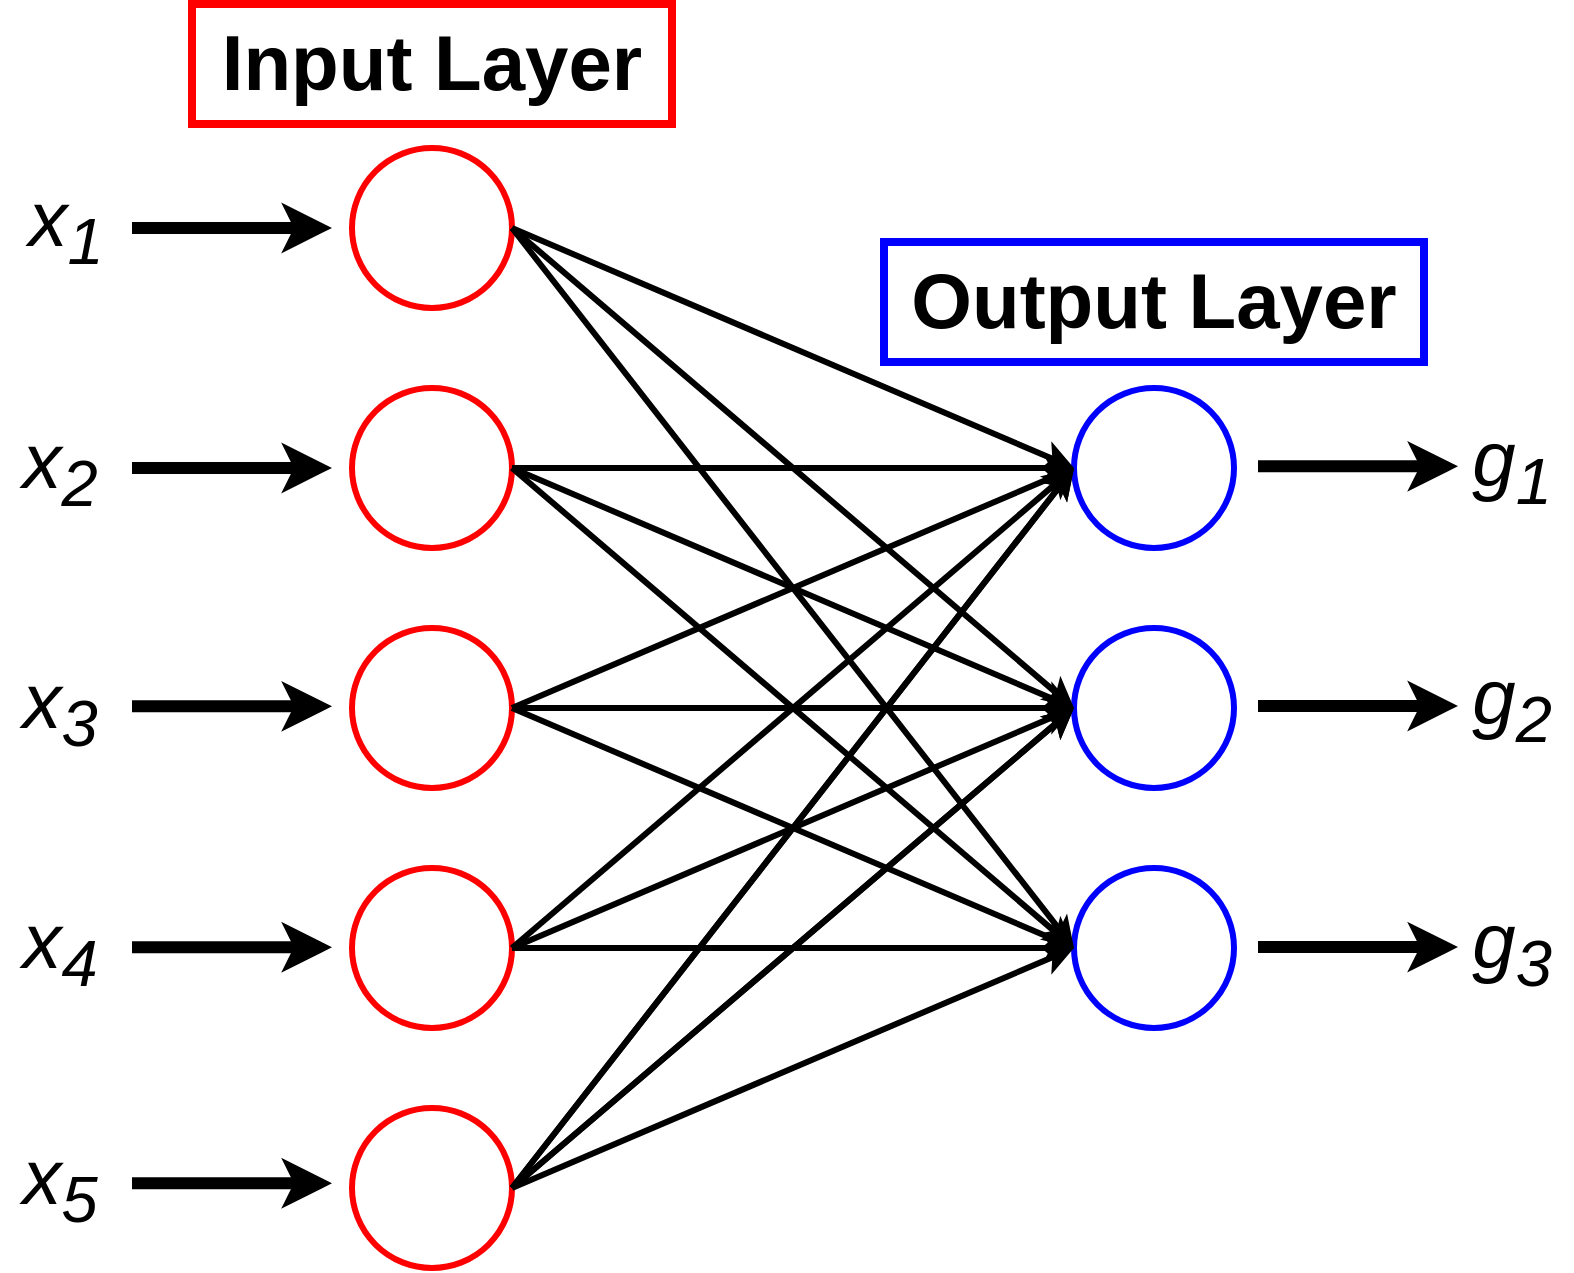 <mxfile version="23.1.1" type="onedrive">
  <diagram name="Page-1" id="-Y9mCqrMCk_B35kamgIp">
    <mxGraphModel grid="1" page="0" gridSize="10" guides="1" tooltips="1" connect="1" arrows="1" fold="1" pageScale="1" pageWidth="4681" pageHeight="3300" math="0" shadow="0">
      <root>
        <mxCell id="0" />
        <mxCell id="1" parent="0" />
        <mxCell id="fBSjaDLgBEcMPAUGJYzt-58" value="" style="rounded=0;whiteSpace=wrap;html=1;strokeColor=#0000ff;strokeWidth=4;" vertex="1" parent="1">
          <mxGeometry x="586" y="87" width="270" height="60" as="geometry" />
        </mxCell>
        <mxCell id="fBSjaDLgBEcMPAUGJYzt-57" value="" style="rounded=0;whiteSpace=wrap;html=1;strokeColor=#ff0000;strokeWidth=4;" vertex="1" parent="1">
          <mxGeometry x="240" y="-32" width="240" height="60" as="geometry" />
        </mxCell>
        <mxCell id="fBSjaDLgBEcMPAUGJYzt-1" value="" style="ellipse;whiteSpace=wrap;html=1;aspect=fixed;strokeWidth=3;strokeColor=#ff0000;" vertex="1" parent="1">
          <mxGeometry x="320" y="40" width="80" height="80" as="geometry" />
        </mxCell>
        <mxCell id="fBSjaDLgBEcMPAUGJYzt-2" value="" style="ellipse;whiteSpace=wrap;html=1;aspect=fixed;strokeWidth=3;strokeColor=#ff0000;" vertex="1" parent="1">
          <mxGeometry x="320" y="160" width="80" height="80" as="geometry" />
        </mxCell>
        <mxCell id="fBSjaDLgBEcMPAUGJYzt-3" value="" style="ellipse;whiteSpace=wrap;html=1;aspect=fixed;strokeWidth=3;strokeColor=#ff0000;" vertex="1" parent="1">
          <mxGeometry x="320" y="280" width="80" height="80" as="geometry" />
        </mxCell>
        <mxCell id="fBSjaDLgBEcMPAUGJYzt-4" value="" style="ellipse;whiteSpace=wrap;html=1;aspect=fixed;strokeWidth=3;strokeColor=#ff0000;" vertex="1" parent="1">
          <mxGeometry x="320" y="520" width="80" height="80" as="geometry" />
        </mxCell>
        <mxCell id="fBSjaDLgBEcMPAUGJYzt-7" value="" style="endArrow=classic;html=1;rounded=0;strokeWidth=6;" edge="1" parent="1">
          <mxGeometry width="50" height="50" relative="1" as="geometry">
            <mxPoint x="210" y="80" as="sourcePoint" />
            <mxPoint x="310" y="80" as="targetPoint" />
          </mxGeometry>
        </mxCell>
        <mxCell id="fBSjaDLgBEcMPAUGJYzt-8" value="" style="endArrow=classic;html=1;rounded=0;strokeWidth=6;" edge="1" parent="1">
          <mxGeometry width="50" height="50" relative="1" as="geometry">
            <mxPoint x="210" y="200" as="sourcePoint" />
            <mxPoint x="310" y="200" as="targetPoint" />
          </mxGeometry>
        </mxCell>
        <mxCell id="fBSjaDLgBEcMPAUGJYzt-9" value="" style="endArrow=classic;html=1;rounded=0;strokeWidth=6;" edge="1" parent="1">
          <mxGeometry width="50" height="50" relative="1" as="geometry">
            <mxPoint x="210" y="319.17" as="sourcePoint" />
            <mxPoint x="310" y="319.17" as="targetPoint" />
          </mxGeometry>
        </mxCell>
        <mxCell id="fBSjaDLgBEcMPAUGJYzt-10" value="" style="endArrow=classic;html=1;rounded=0;strokeWidth=6;" edge="1" parent="1">
          <mxGeometry width="50" height="50" relative="1" as="geometry">
            <mxPoint x="210" y="439.64" as="sourcePoint" />
            <mxPoint x="310" y="439.64" as="targetPoint" />
          </mxGeometry>
        </mxCell>
        <mxCell id="fBSjaDLgBEcMPAUGJYzt-11" value="" style="ellipse;whiteSpace=wrap;html=1;aspect=fixed;strokeWidth=3;strokeColor=#0000ff;" vertex="1" parent="1">
          <mxGeometry x="681" y="160" width="80" height="80" as="geometry" />
        </mxCell>
        <mxCell id="fBSjaDLgBEcMPAUGJYzt-12" value="" style="ellipse;whiteSpace=wrap;html=1;aspect=fixed;strokeWidth=3;strokeColor=#0000ff;" vertex="1" parent="1">
          <mxGeometry x="681" y="280" width="80" height="80" as="geometry" />
        </mxCell>
        <mxCell id="fBSjaDLgBEcMPAUGJYzt-13" value="" style="ellipse;whiteSpace=wrap;html=1;aspect=fixed;strokeWidth=3;strokeColor=#0000ff;" vertex="1" parent="1">
          <mxGeometry x="681" y="400" width="80" height="80" as="geometry" />
        </mxCell>
        <mxCell id="fBSjaDLgBEcMPAUGJYzt-14" value="" style="endArrow=classic;html=1;rounded=0;strokeWidth=3;entryX=0;entryY=0.5;entryDx=0;entryDy=0;exitX=1;exitY=0.5;exitDx=0;exitDy=0;" edge="1" parent="1" source="fBSjaDLgBEcMPAUGJYzt-1" target="fBSjaDLgBEcMPAUGJYzt-11">
          <mxGeometry width="50" height="50" relative="1" as="geometry">
            <mxPoint x="410" y="79.17" as="sourcePoint" />
            <mxPoint x="510" y="79.17" as="targetPoint" />
          </mxGeometry>
        </mxCell>
        <mxCell id="fBSjaDLgBEcMPAUGJYzt-15" value="" style="endArrow=classic;html=1;rounded=0;strokeWidth=3;entryX=0;entryY=0.5;entryDx=0;entryDy=0;exitX=1;exitY=0.5;exitDx=0;exitDy=0;" edge="1" parent="1" source="fBSjaDLgBEcMPAUGJYzt-1" target="fBSjaDLgBEcMPAUGJYzt-12">
          <mxGeometry width="50" height="50" relative="1" as="geometry">
            <mxPoint x="410" y="90" as="sourcePoint" />
            <mxPoint x="650" y="150" as="targetPoint" />
          </mxGeometry>
        </mxCell>
        <mxCell id="fBSjaDLgBEcMPAUGJYzt-16" value="" style="endArrow=classic;html=1;rounded=0;strokeWidth=3;entryX=0;entryY=0.5;entryDx=0;entryDy=0;exitX=1;exitY=0.5;exitDx=0;exitDy=0;" edge="1" parent="1" source="fBSjaDLgBEcMPAUGJYzt-1" target="fBSjaDLgBEcMPAUGJYzt-13">
          <mxGeometry width="50" height="50" relative="1" as="geometry">
            <mxPoint x="380" y="270" as="sourcePoint" />
            <mxPoint x="620" y="520" as="targetPoint" />
          </mxGeometry>
        </mxCell>
        <mxCell id="fBSjaDLgBEcMPAUGJYzt-17" value="" style="endArrow=classic;html=1;rounded=0;strokeWidth=3;entryX=0;entryY=0.5;entryDx=0;entryDy=0;exitX=1;exitY=0.5;exitDx=0;exitDy=0;" edge="1" parent="1" source="fBSjaDLgBEcMPAUGJYzt-2" target="fBSjaDLgBEcMPAUGJYzt-11">
          <mxGeometry width="50" height="50" relative="1" as="geometry">
            <mxPoint x="400" y="240" as="sourcePoint" />
            <mxPoint x="640" y="490" as="targetPoint" />
          </mxGeometry>
        </mxCell>
        <mxCell id="fBSjaDLgBEcMPAUGJYzt-18" value="" style="endArrow=classic;html=1;rounded=0;strokeWidth=3;entryX=0;entryY=0.5;entryDx=0;entryDy=0;exitX=1;exitY=0.5;exitDx=0;exitDy=0;" edge="1" parent="1" source="fBSjaDLgBEcMPAUGJYzt-2" target="fBSjaDLgBEcMPAUGJYzt-12">
          <mxGeometry width="50" height="50" relative="1" as="geometry">
            <mxPoint x="410" y="250" as="sourcePoint" />
            <mxPoint x="650" y="150" as="targetPoint" />
          </mxGeometry>
        </mxCell>
        <mxCell id="fBSjaDLgBEcMPAUGJYzt-19" value="" style="endArrow=classic;html=1;rounded=0;strokeWidth=3;entryX=0;entryY=0.5;entryDx=0;entryDy=0;exitX=1;exitY=0.5;exitDx=0;exitDy=0;" edge="1" parent="1" source="fBSjaDLgBEcMPAUGJYzt-2" target="fBSjaDLgBEcMPAUGJYzt-13">
          <mxGeometry width="50" height="50" relative="1" as="geometry">
            <mxPoint x="410" y="250" as="sourcePoint" />
            <mxPoint x="650" y="340" as="targetPoint" />
          </mxGeometry>
        </mxCell>
        <mxCell id="fBSjaDLgBEcMPAUGJYzt-20" value="" style="endArrow=classic;html=1;rounded=0;strokeWidth=3;entryX=0;entryY=0.5;entryDx=0;entryDy=0;exitX=1;exitY=0.5;exitDx=0;exitDy=0;" edge="1" parent="1" source="fBSjaDLgBEcMPAUGJYzt-3" target="fBSjaDLgBEcMPAUGJYzt-11">
          <mxGeometry width="50" height="50" relative="1" as="geometry">
            <mxPoint x="410" y="250" as="sourcePoint" />
            <mxPoint x="650" y="530" as="targetPoint" />
          </mxGeometry>
        </mxCell>
        <mxCell id="fBSjaDLgBEcMPAUGJYzt-22" value="" style="endArrow=classic;html=1;rounded=0;strokeWidth=3;exitX=1;exitY=0.5;exitDx=0;exitDy=0;entryX=0;entryY=0.5;entryDx=0;entryDy=0;" edge="1" parent="1" source="fBSjaDLgBEcMPAUGJYzt-3" target="fBSjaDLgBEcMPAUGJYzt-12">
          <mxGeometry width="50" height="50" relative="1" as="geometry">
            <mxPoint x="410" y="410" as="sourcePoint" />
            <mxPoint x="510" y="470" as="targetPoint" />
          </mxGeometry>
        </mxCell>
        <mxCell id="fBSjaDLgBEcMPAUGJYzt-23" value="" style="endArrow=classic;html=1;rounded=0;strokeWidth=3;exitX=1;exitY=0.5;exitDx=0;exitDy=0;entryX=0;entryY=0.5;entryDx=0;entryDy=0;" edge="1" parent="1" source="fBSjaDLgBEcMPAUGJYzt-3" target="fBSjaDLgBEcMPAUGJYzt-13">
          <mxGeometry width="50" height="50" relative="1" as="geometry">
            <mxPoint x="410" y="410" as="sourcePoint" />
            <mxPoint x="650" y="340" as="targetPoint" />
          </mxGeometry>
        </mxCell>
        <mxCell id="fBSjaDLgBEcMPAUGJYzt-24" value="" style="endArrow=classic;html=1;rounded=0;strokeWidth=3;exitX=1;exitY=0.5;exitDx=0;exitDy=0;entryX=0;entryY=0.5;entryDx=0;entryDy=0;" edge="1" parent="1" source="fBSjaDLgBEcMPAUGJYzt-4" target="fBSjaDLgBEcMPAUGJYzt-11">
          <mxGeometry width="50" height="50" relative="1" as="geometry">
            <mxPoint x="410" y="410" as="sourcePoint" />
            <mxPoint x="650" y="530" as="targetPoint" />
          </mxGeometry>
        </mxCell>
        <mxCell id="fBSjaDLgBEcMPAUGJYzt-25" value="" style="endArrow=classic;html=1;rounded=0;strokeWidth=3;exitX=1;exitY=0.5;exitDx=0;exitDy=0;entryX=0;entryY=0.5;entryDx=0;entryDy=0;" edge="1" parent="1" source="fBSjaDLgBEcMPAUGJYzt-4" target="fBSjaDLgBEcMPAUGJYzt-12">
          <mxGeometry width="50" height="50" relative="1" as="geometry">
            <mxPoint x="410" y="650" as="sourcePoint" />
            <mxPoint x="650" y="150" as="targetPoint" />
          </mxGeometry>
        </mxCell>
        <mxCell id="fBSjaDLgBEcMPAUGJYzt-26" value="" style="endArrow=classic;html=1;rounded=0;strokeWidth=3;exitX=1;exitY=0.5;exitDx=0;exitDy=0;entryX=0;entryY=0.5;entryDx=0;entryDy=0;" edge="1" parent="1" source="fBSjaDLgBEcMPAUGJYzt-4" target="fBSjaDLgBEcMPAUGJYzt-13">
          <mxGeometry width="50" height="50" relative="1" as="geometry">
            <mxPoint x="410" y="650" as="sourcePoint" />
            <mxPoint x="650" y="340" as="targetPoint" />
          </mxGeometry>
        </mxCell>
        <mxCell id="fBSjaDLgBEcMPAUGJYzt-27" value="" style="endArrow=classic;html=1;rounded=0;strokeWidth=6;" edge="1" parent="1">
          <mxGeometry width="50" height="50" relative="1" as="geometry">
            <mxPoint x="773" y="199.17" as="sourcePoint" />
            <mxPoint x="873" y="199.17" as="targetPoint" />
          </mxGeometry>
        </mxCell>
        <mxCell id="fBSjaDLgBEcMPAUGJYzt-28" value="" style="endArrow=classic;html=1;rounded=0;strokeWidth=6;" edge="1" parent="1">
          <mxGeometry width="50" height="50" relative="1" as="geometry">
            <mxPoint x="773" y="319" as="sourcePoint" />
            <mxPoint x="873" y="319" as="targetPoint" />
          </mxGeometry>
        </mxCell>
        <mxCell id="fBSjaDLgBEcMPAUGJYzt-29" value="" style="endArrow=classic;html=1;rounded=0;strokeWidth=6;" edge="1" parent="1">
          <mxGeometry width="50" height="50" relative="1" as="geometry">
            <mxPoint x="773" y="439.55" as="sourcePoint" />
            <mxPoint x="873" y="439.55" as="targetPoint" />
          </mxGeometry>
        </mxCell>
        <mxCell id="fBSjaDLgBEcMPAUGJYzt-31" value="" style="ellipse;whiteSpace=wrap;html=1;aspect=fixed;strokeWidth=3;strokeColor=#ff0000;" vertex="1" parent="1">
          <mxGeometry x="320" y="400" width="80" height="80" as="geometry" />
        </mxCell>
        <mxCell id="fBSjaDLgBEcMPAUGJYzt-32" value="" style="endArrow=classic;html=1;rounded=0;strokeWidth=6;" edge="1" parent="1">
          <mxGeometry width="50" height="50" relative="1" as="geometry">
            <mxPoint x="210" y="557.64" as="sourcePoint" />
            <mxPoint x="310" y="557.64" as="targetPoint" />
          </mxGeometry>
        </mxCell>
        <mxCell id="fBSjaDLgBEcMPAUGJYzt-33" value="" style="endArrow=classic;html=1;rounded=0;strokeWidth=3;entryX=0;entryY=0.5;entryDx=0;entryDy=0;exitX=1;exitY=0.5;exitDx=0;exitDy=0;" edge="1" parent="1" source="fBSjaDLgBEcMPAUGJYzt-31" target="fBSjaDLgBEcMPAUGJYzt-11">
          <mxGeometry width="50" height="50" relative="1" as="geometry">
            <mxPoint x="410" y="410" as="sourcePoint" />
            <mxPoint x="650" y="170" as="targetPoint" />
          </mxGeometry>
        </mxCell>
        <mxCell id="fBSjaDLgBEcMPAUGJYzt-34" value="" style="endArrow=classic;html=1;rounded=0;strokeWidth=3;entryX=0;entryY=0.5;entryDx=0;entryDy=0;exitX=1;exitY=0.5;exitDx=0;exitDy=0;" edge="1" parent="1" source="fBSjaDLgBEcMPAUGJYzt-31" target="fBSjaDLgBEcMPAUGJYzt-12">
          <mxGeometry width="50" height="50" relative="1" as="geometry">
            <mxPoint x="430" y="570" as="sourcePoint" />
            <mxPoint x="650" y="170" as="targetPoint" />
          </mxGeometry>
        </mxCell>
        <mxCell id="fBSjaDLgBEcMPAUGJYzt-35" value="" style="endArrow=classic;html=1;rounded=0;strokeWidth=3;entryX=0;entryY=0.5;entryDx=0;entryDy=0;exitX=1;exitY=0.5;exitDx=0;exitDy=0;" edge="1" parent="1" source="fBSjaDLgBEcMPAUGJYzt-31" target="fBSjaDLgBEcMPAUGJYzt-13">
          <mxGeometry width="50" height="50" relative="1" as="geometry">
            <mxPoint x="410" y="570" as="sourcePoint" />
            <mxPoint x="650" y="360" as="targetPoint" />
          </mxGeometry>
        </mxCell>
        <mxCell id="fBSjaDLgBEcMPAUGJYzt-38" value="" style="endArrow=classic;html=1;rounded=0;strokeWidth=3;entryX=0;entryY=0.5;entryDx=0;entryDy=0;exitX=1;exitY=0.5;exitDx=0;exitDy=0;" edge="1" parent="1" source="fBSjaDLgBEcMPAUGJYzt-4" target="fBSjaDLgBEcMPAUGJYzt-12">
          <mxGeometry width="50" height="50" relative="1" as="geometry">
            <mxPoint x="410" y="820" as="sourcePoint" />
            <mxPoint x="650" y="720" as="targetPoint" />
          </mxGeometry>
        </mxCell>
        <mxCell id="fBSjaDLgBEcMPAUGJYzt-39" value="" style="endArrow=classic;html=1;rounded=0;strokeWidth=3;entryX=0;entryY=0.5;entryDx=0;entryDy=0;exitX=1;exitY=0.5;exitDx=0;exitDy=0;" edge="1" parent="1" source="fBSjaDLgBEcMPAUGJYzt-4" target="fBSjaDLgBEcMPAUGJYzt-11">
          <mxGeometry width="50" height="50" relative="1" as="geometry">
            <mxPoint x="410" y="820" as="sourcePoint" />
            <mxPoint x="650" y="360" as="targetPoint" />
          </mxGeometry>
        </mxCell>
        <mxCell id="fBSjaDLgBEcMPAUGJYzt-44" value="&lt;i style=&quot;font-size: 39px;&quot;&gt;x&lt;sub&gt;1&lt;/sub&gt;&lt;/i&gt;" style="text;html=1;strokeColor=none;fillColor=none;align=center;verticalAlign=middle;whiteSpace=wrap;rounded=0;" vertex="1" parent="1">
          <mxGeometry x="147" y="64" width="60" height="30" as="geometry" />
        </mxCell>
        <mxCell id="fBSjaDLgBEcMPAUGJYzt-45" value="&lt;i style=&quot;font-size: 39px;&quot;&gt;x&lt;sub&gt;2&lt;/sub&gt;&lt;/i&gt;" style="text;html=1;strokeColor=none;fillColor=none;align=center;verticalAlign=middle;whiteSpace=wrap;rounded=0;" vertex="1" parent="1">
          <mxGeometry x="144" y="185" width="60" height="30" as="geometry" />
        </mxCell>
        <mxCell id="fBSjaDLgBEcMPAUGJYzt-46" value="&lt;i style=&quot;font-size: 39px;&quot;&gt;x&lt;sub&gt;3&lt;/sub&gt;&lt;/i&gt;" style="text;html=1;strokeColor=none;fillColor=none;align=center;verticalAlign=middle;whiteSpace=wrap;rounded=0;" vertex="1" parent="1">
          <mxGeometry x="144" y="305" width="60" height="30" as="geometry" />
        </mxCell>
        <mxCell id="fBSjaDLgBEcMPAUGJYzt-47" value="&lt;i style=&quot;font-size: 39px;&quot;&gt;x&lt;sub&gt;4&lt;/sub&gt;&lt;/i&gt;" style="text;html=1;strokeColor=none;fillColor=none;align=center;verticalAlign=middle;whiteSpace=wrap;rounded=0;" vertex="1" parent="1">
          <mxGeometry x="144" y="425" width="60" height="30" as="geometry" />
        </mxCell>
        <mxCell id="fBSjaDLgBEcMPAUGJYzt-48" value="&lt;i style=&quot;font-size: 39px;&quot;&gt;x&lt;sub&gt;5&lt;/sub&gt;&lt;/i&gt;" style="text;html=1;strokeColor=none;fillColor=none;align=center;verticalAlign=middle;whiteSpace=wrap;rounded=0;" vertex="1" parent="1">
          <mxGeometry x="144" y="543" width="60" height="30" as="geometry" />
        </mxCell>
        <mxCell id="fBSjaDLgBEcMPAUGJYzt-49" value="&lt;span style=&quot;font-size: 39px;&quot;&gt;&lt;b&gt;Input Layer&lt;/b&gt;&lt;/span&gt;" style="text;html=1;strokeColor=none;fillColor=none;align=center;verticalAlign=middle;whiteSpace=wrap;rounded=0;" vertex="1" parent="1">
          <mxGeometry x="235" y="-17" width="250" height="30" as="geometry" />
        </mxCell>
        <mxCell id="fBSjaDLgBEcMPAUGJYzt-50" value="&lt;span style=&quot;font-size: 39px;&quot;&gt;&lt;b&gt;Output Layer&lt;/b&gt;&lt;/span&gt;" style="text;html=1;strokeColor=none;fillColor=none;align=center;verticalAlign=middle;whiteSpace=wrap;rounded=0;" vertex="1" parent="1">
          <mxGeometry x="596" y="102" width="250" height="30" as="geometry" />
        </mxCell>
        <mxCell id="fBSjaDLgBEcMPAUGJYzt-54" value="&lt;i style=&quot;font-size: 39px;&quot;&gt;g&lt;sub&gt;1&lt;/sub&gt;&lt;/i&gt;" style="text;html=1;strokeColor=none;fillColor=none;align=center;verticalAlign=middle;whiteSpace=wrap;rounded=0;" vertex="1" parent="1">
          <mxGeometry x="870" y="184" width="60" height="30" as="geometry" />
        </mxCell>
        <mxCell id="fBSjaDLgBEcMPAUGJYzt-55" value="&lt;i style=&quot;font-size: 39px;&quot;&gt;g&lt;sub&gt;2&lt;/sub&gt;&lt;/i&gt;" style="text;html=1;strokeColor=none;fillColor=none;align=center;verticalAlign=middle;whiteSpace=wrap;rounded=0;" vertex="1" parent="1">
          <mxGeometry x="870" y="303" width="60" height="30" as="geometry" />
        </mxCell>
        <mxCell id="fBSjaDLgBEcMPAUGJYzt-56" value="&lt;i style=&quot;font-size: 39px;&quot;&gt;g&lt;sub&gt;3&lt;/sub&gt;&lt;/i&gt;" style="text;html=1;strokeColor=none;fillColor=none;align=center;verticalAlign=middle;whiteSpace=wrap;rounded=0;" vertex="1" parent="1">
          <mxGeometry x="870" y="425" width="60" height="30" as="geometry" />
        </mxCell>
      </root>
    </mxGraphModel>
  </diagram>
</mxfile>
